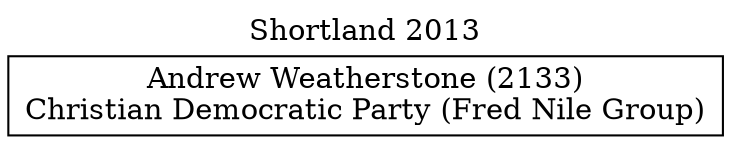 // House preference flow
digraph "Andrew Weatherstone (2133)_Shortland_2013" {
	graph [label="Shortland 2013" labelloc=t mclimit=10]
	node [shape=box]
	"Andrew Weatherstone (2133)" [label="Andrew Weatherstone (2133)
Christian Democratic Party (Fred Nile Group)"]
}
